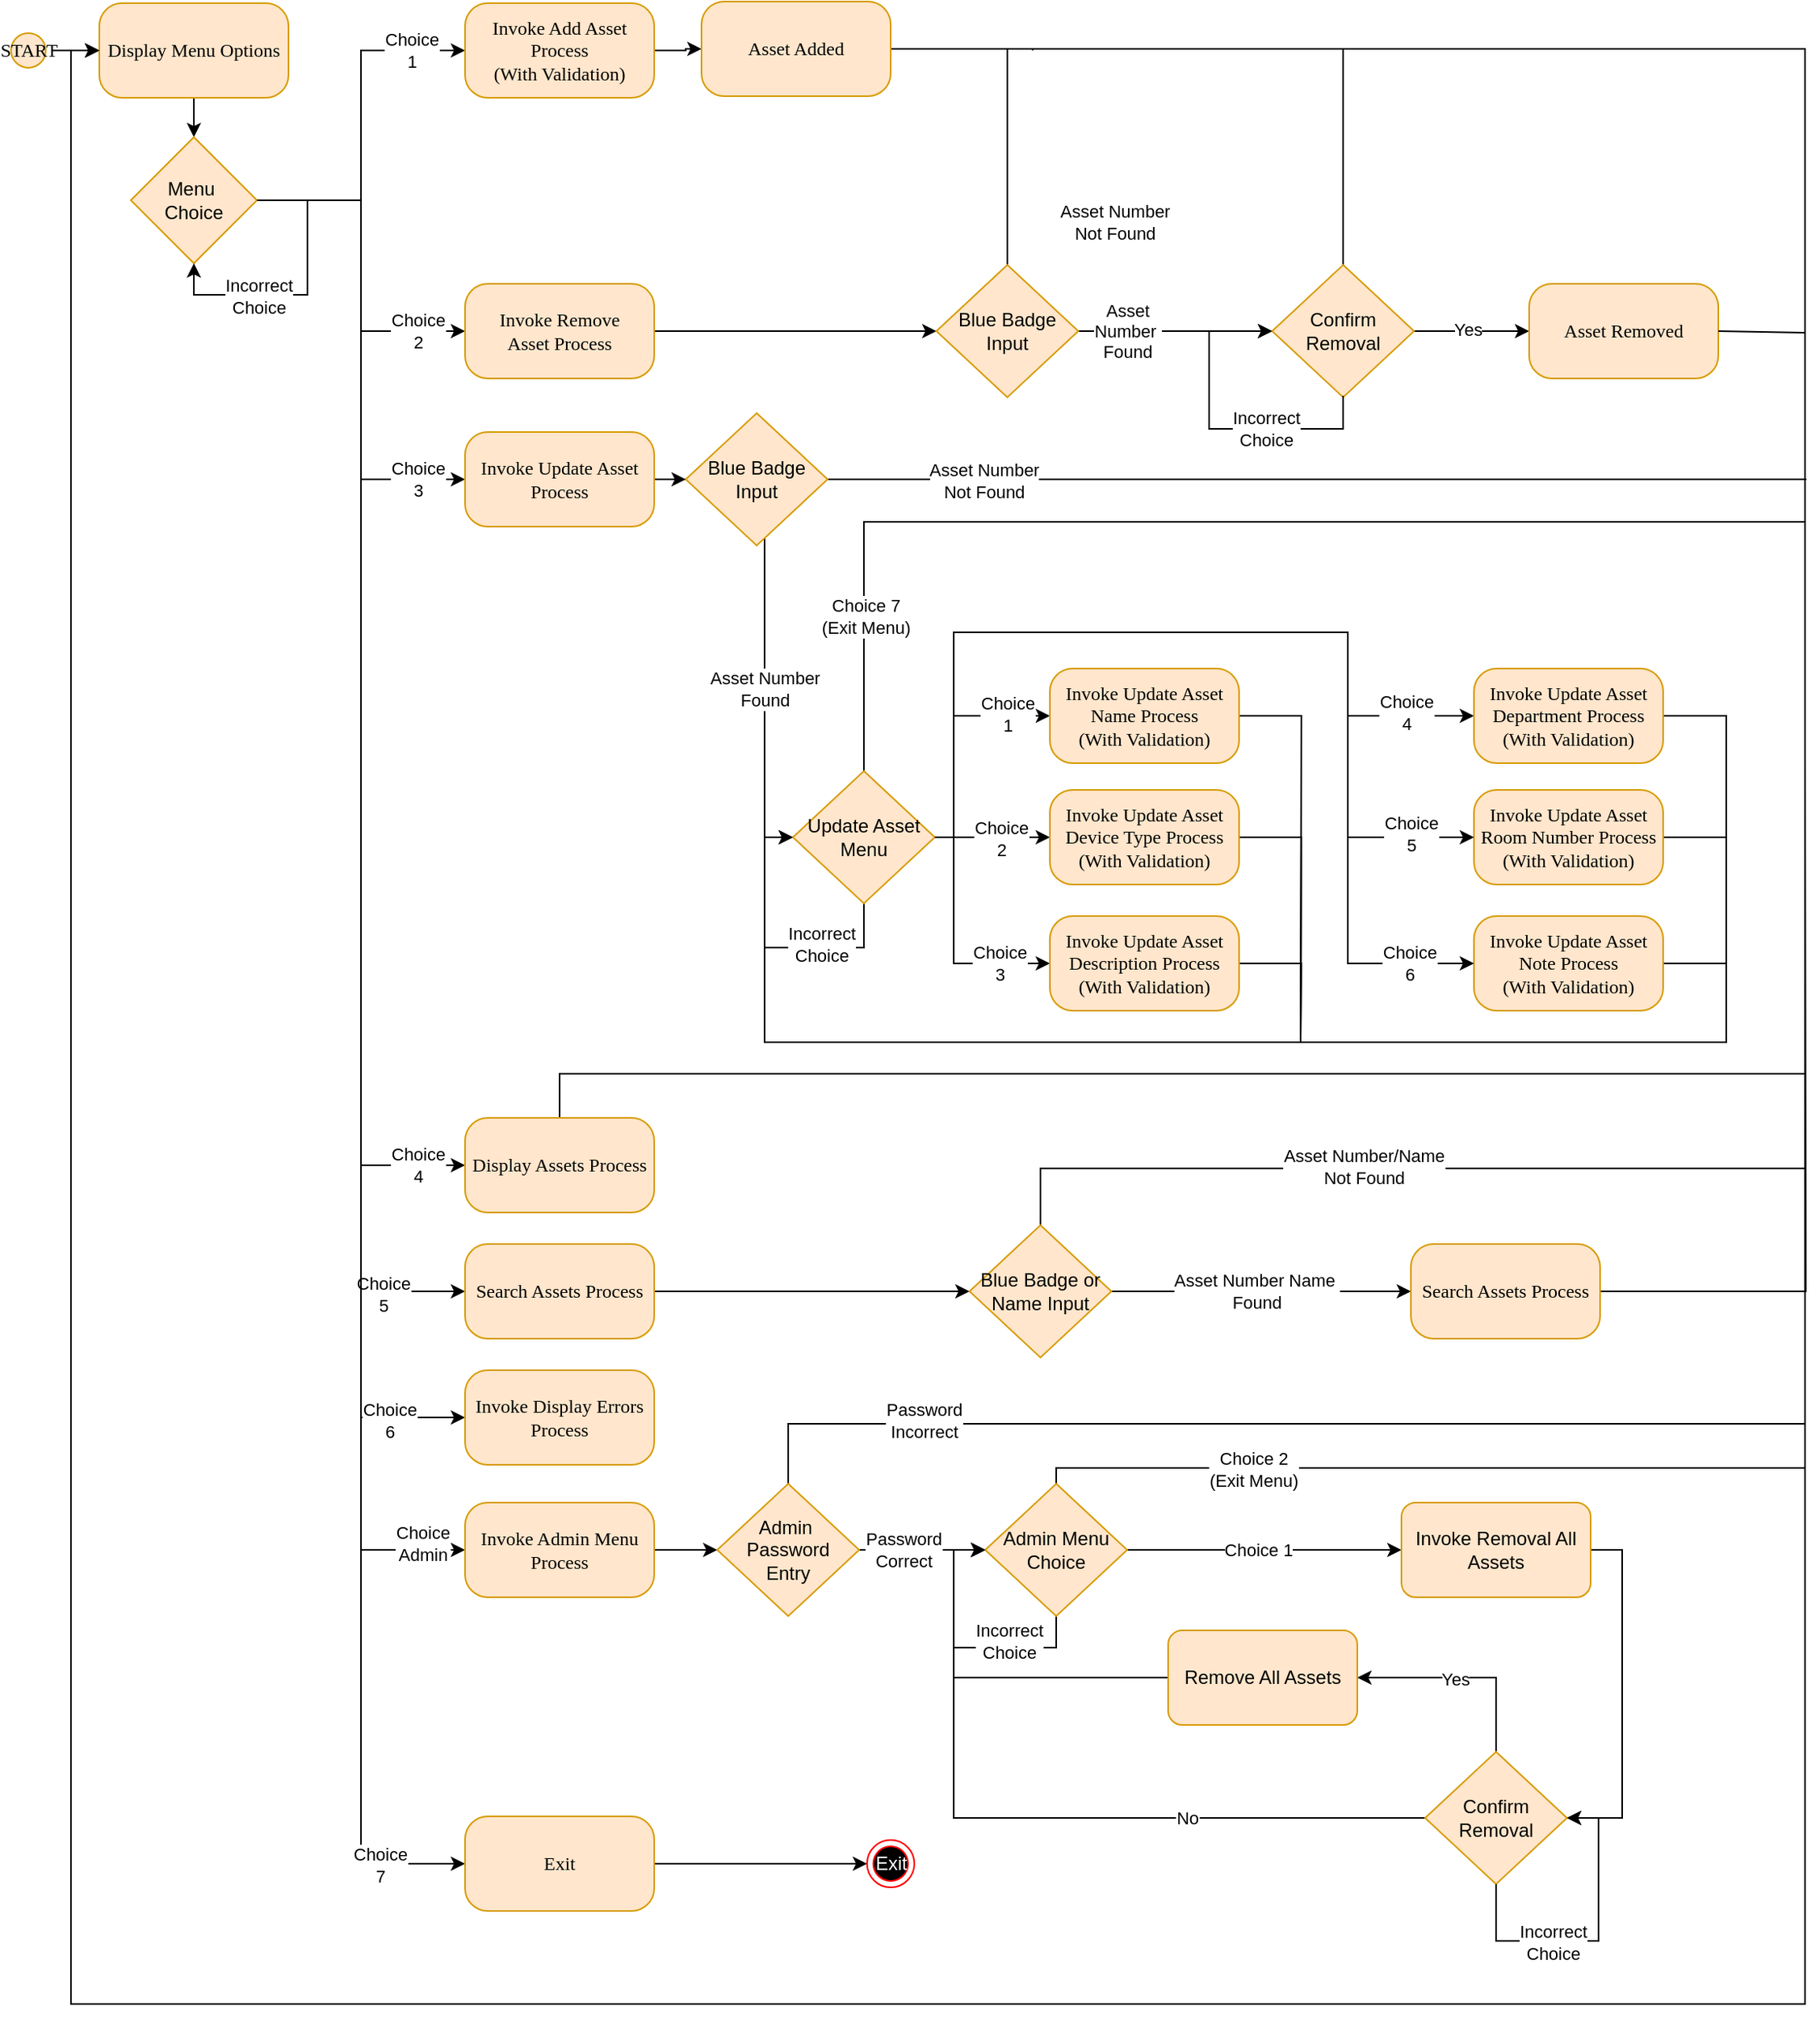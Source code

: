 <mxfile version="24.8.6">
  <diagram name="Page-1" id="58cdce13-f638-feb5-8d6f-7d28b1aa9fa0">
    <mxGraphModel dx="1687" dy="898" grid="1" gridSize="10" guides="1" tooltips="1" connect="1" arrows="1" fold="1" page="1" pageScale="1" pageWidth="1169" pageHeight="827" background="none" math="0" shadow="0">
      <root>
        <mxCell id="0" />
        <mxCell id="1" parent="0" />
        <mxCell id="ke13yG8VGX8CHg303tFW-14" style="edgeStyle=orthogonalEdgeStyle;rounded=0;orthogonalLoop=1;jettySize=auto;html=1;entryX=0;entryY=0.5;entryDx=0;entryDy=0;" edge="1" parent="1" source="382b91b5511bd0f7-1" target="ke13yG8VGX8CHg303tFW-8">
          <mxGeometry relative="1" as="geometry">
            <mxPoint x="164" y="156" as="targetPoint" />
          </mxGeometry>
        </mxCell>
        <mxCell id="382b91b5511bd0f7-1" value="START" style="ellipse;html=1;shape=startState;fillColor=#ffe6cc;strokeColor=#d79b00;rounded=1;shadow=0;comic=0;labelBackgroundColor=none;fontFamily=Verdana;fontSize=12;align=center;direction=south;" parent="1" vertex="1">
          <mxGeometry x="8" y="26" width="30" height="30" as="geometry" />
        </mxCell>
        <mxCell id="ke13yG8VGX8CHg303tFW-16" value="" style="edgeStyle=orthogonalEdgeStyle;rounded=0;orthogonalLoop=1;jettySize=auto;html=1;" edge="1" parent="1" source="ke13yG8VGX8CHg303tFW-8" target="ke13yG8VGX8CHg303tFW-15">
          <mxGeometry relative="1" as="geometry" />
        </mxCell>
        <mxCell id="ke13yG8VGX8CHg303tFW-8" value="Display Menu Options" style="rounded=1;whiteSpace=wrap;html=1;arcSize=24;fillColor=#ffe6cc;strokeColor=#d79b00;shadow=0;comic=0;labelBackgroundColor=none;fontFamily=Verdana;fontSize=12;align=center;" vertex="1" parent="1">
          <mxGeometry x="68" y="11" width="120" height="60" as="geometry" />
        </mxCell>
        <mxCell id="ke13yG8VGX8CHg303tFW-25" style="edgeStyle=orthogonalEdgeStyle;rounded=0;orthogonalLoop=1;jettySize=auto;html=1;entryX=0;entryY=0.5;entryDx=0;entryDy=0;" edge="1" parent="1" source="ke13yG8VGX8CHg303tFW-15" target="ke13yG8VGX8CHg303tFW-17">
          <mxGeometry relative="1" as="geometry" />
        </mxCell>
        <mxCell id="ke13yG8VGX8CHg303tFW-61" value="Choice&lt;div&gt;1&lt;/div&gt;" style="edgeLabel;html=1;align=center;verticalAlign=middle;resizable=0;points=[];" vertex="1" connectable="0" parent="ke13yG8VGX8CHg303tFW-25">
          <mxGeometry x="0.702" relative="1" as="geometry">
            <mxPoint as="offset" />
          </mxGeometry>
        </mxCell>
        <mxCell id="ke13yG8VGX8CHg303tFW-38" style="edgeStyle=orthogonalEdgeStyle;rounded=0;orthogonalLoop=1;jettySize=auto;html=1;entryX=0;entryY=0.5;entryDx=0;entryDy=0;" edge="1" parent="1" source="ke13yG8VGX8CHg303tFW-15" target="ke13yG8VGX8CHg303tFW-20">
          <mxGeometry relative="1" as="geometry" />
        </mxCell>
        <mxCell id="ke13yG8VGX8CHg303tFW-39" style="edgeStyle=orthogonalEdgeStyle;rounded=0;orthogonalLoop=1;jettySize=auto;html=1;entryX=0;entryY=0.5;entryDx=0;entryDy=0;" edge="1" parent="1" source="ke13yG8VGX8CHg303tFW-15" target="ke13yG8VGX8CHg303tFW-21">
          <mxGeometry relative="1" as="geometry" />
        </mxCell>
        <mxCell id="ke13yG8VGX8CHg303tFW-40" style="edgeStyle=orthogonalEdgeStyle;rounded=0;orthogonalLoop=1;jettySize=auto;html=1;entryX=0;entryY=0.5;entryDx=0;entryDy=0;" edge="1" parent="1" source="ke13yG8VGX8CHg303tFW-15" target="ke13yG8VGX8CHg303tFW-22">
          <mxGeometry relative="1" as="geometry" />
        </mxCell>
        <mxCell id="ke13yG8VGX8CHg303tFW-41" style="edgeStyle=orthogonalEdgeStyle;rounded=0;orthogonalLoop=1;jettySize=auto;html=1;entryX=0;entryY=0.5;entryDx=0;entryDy=0;" edge="1" parent="1" source="ke13yG8VGX8CHg303tFW-15" target="ke13yG8VGX8CHg303tFW-23">
          <mxGeometry relative="1" as="geometry" />
        </mxCell>
        <mxCell id="ke13yG8VGX8CHg303tFW-65" value="Choice&lt;div&gt;5&lt;/div&gt;" style="edgeLabel;html=1;align=center;verticalAlign=middle;resizable=0;points=[];" vertex="1" connectable="0" parent="ke13yG8VGX8CHg303tFW-41">
          <mxGeometry x="0.877" relative="1" as="geometry">
            <mxPoint x="-2" y="2" as="offset" />
          </mxGeometry>
        </mxCell>
        <mxCell id="ke13yG8VGX8CHg303tFW-42" style="edgeStyle=orthogonalEdgeStyle;rounded=0;orthogonalLoop=1;jettySize=auto;html=1;entryX=0;entryY=0.5;entryDx=0;entryDy=0;" edge="1" parent="1" source="ke13yG8VGX8CHg303tFW-15" target="ke13yG8VGX8CHg303tFW-19">
          <mxGeometry relative="1" as="geometry" />
        </mxCell>
        <mxCell id="ke13yG8VGX8CHg303tFW-66" value="Choice&lt;div&gt;6&lt;/div&gt;" style="edgeLabel;html=1;align=center;verticalAlign=middle;resizable=0;points=[];" vertex="1" connectable="0" parent="ke13yG8VGX8CHg303tFW-42">
          <mxGeometry x="0.899" y="-2" relative="1" as="geometry">
            <mxPoint x="-3" as="offset" />
          </mxGeometry>
        </mxCell>
        <mxCell id="ke13yG8VGX8CHg303tFW-43" style="edgeStyle=orthogonalEdgeStyle;rounded=0;orthogonalLoop=1;jettySize=auto;html=1;entryX=0;entryY=0.5;entryDx=0;entryDy=0;" edge="1" parent="1" source="ke13yG8VGX8CHg303tFW-15" target="ke13yG8VGX8CHg303tFW-24">
          <mxGeometry relative="1" as="geometry" />
        </mxCell>
        <mxCell id="ke13yG8VGX8CHg303tFW-44" style="edgeStyle=orthogonalEdgeStyle;rounded=0;orthogonalLoop=1;jettySize=auto;html=1;entryX=0;entryY=0.5;entryDx=0;entryDy=0;" edge="1" parent="1" source="ke13yG8VGX8CHg303tFW-15" target="ke13yG8VGX8CHg303tFW-18">
          <mxGeometry relative="1" as="geometry" />
        </mxCell>
        <mxCell id="ke13yG8VGX8CHg303tFW-68" value="Choice&lt;div&gt;7&lt;/div&gt;" style="edgeLabel;html=1;align=center;verticalAlign=middle;resizable=0;points=[];" vertex="1" connectable="0" parent="ke13yG8VGX8CHg303tFW-44">
          <mxGeometry x="0.908" y="-1" relative="1" as="geometry">
            <mxPoint as="offset" />
          </mxGeometry>
        </mxCell>
        <mxCell id="ke13yG8VGX8CHg303tFW-15" value="Menu&amp;nbsp;&lt;div&gt;Choice&lt;/div&gt;" style="rhombus;whiteSpace=wrap;html=1;fillColor=#ffe6cc;strokeColor=#d79b00;" vertex="1" parent="1">
          <mxGeometry x="88" y="96" width="80" height="80" as="geometry" />
        </mxCell>
        <mxCell id="ke13yG8VGX8CHg303tFW-50" style="edgeStyle=orthogonalEdgeStyle;rounded=0;orthogonalLoop=1;jettySize=auto;html=1;entryX=0;entryY=0.5;entryDx=0;entryDy=0;" edge="1" parent="1" source="ke13yG8VGX8CHg303tFW-17" target="ke13yG8VGX8CHg303tFW-48">
          <mxGeometry relative="1" as="geometry" />
        </mxCell>
        <mxCell id="ke13yG8VGX8CHg303tFW-17" value="Invoke Add Asset Process&lt;div&gt;(With Validation)&lt;/div&gt;" style="rounded=1;whiteSpace=wrap;html=1;arcSize=24;fillColor=#ffe6cc;strokeColor=#d79b00;shadow=0;comic=0;labelBackgroundColor=none;fontFamily=Verdana;fontSize=12;align=center;" vertex="1" parent="1">
          <mxGeometry x="300" y="11" width="120" height="60" as="geometry" />
        </mxCell>
        <mxCell id="ke13yG8VGX8CHg303tFW-121" value="" style="edgeStyle=orthogonalEdgeStyle;rounded=0;orthogonalLoop=1;jettySize=auto;html=1;entryX=0;entryY=0.5;entryDx=0;entryDy=0;" edge="1" parent="1" source="ke13yG8VGX8CHg303tFW-18" target="ke13yG8VGX8CHg303tFW-166">
          <mxGeometry relative="1" as="geometry">
            <mxPoint x="560" y="1191" as="targetPoint" />
          </mxGeometry>
        </mxCell>
        <mxCell id="ke13yG8VGX8CHg303tFW-18" value="Exit" style="rounded=1;whiteSpace=wrap;html=1;arcSize=24;fillColor=#ffe6cc;strokeColor=#d79b00;shadow=0;comic=0;labelBackgroundColor=none;fontFamily=Verdana;fontSize=12;align=center;" vertex="1" parent="1">
          <mxGeometry x="300" y="1161" width="120" height="60" as="geometry" />
        </mxCell>
        <mxCell id="ke13yG8VGX8CHg303tFW-19" value="Invoke Display Errors Process" style="rounded=1;whiteSpace=wrap;html=1;arcSize=24;fillColor=#ffe6cc;strokeColor=#d79b00;shadow=0;comic=0;labelBackgroundColor=none;fontFamily=Verdana;fontSize=12;align=center;" vertex="1" parent="1">
          <mxGeometry x="300" y="878" width="120" height="60" as="geometry" />
        </mxCell>
        <mxCell id="ke13yG8VGX8CHg303tFW-29" style="edgeStyle=orthogonalEdgeStyle;rounded=0;orthogonalLoop=1;jettySize=auto;html=1;entryX=0;entryY=0.5;entryDx=0;entryDy=0;" edge="1" parent="1" source="ke13yG8VGX8CHg303tFW-20" target="ke13yG8VGX8CHg303tFW-28">
          <mxGeometry relative="1" as="geometry" />
        </mxCell>
        <mxCell id="ke13yG8VGX8CHg303tFW-20" value="Invoke Remove&lt;div&gt;Asset Process&lt;/div&gt;" style="rounded=1;whiteSpace=wrap;html=1;arcSize=24;fillColor=#ffe6cc;strokeColor=#d79b00;shadow=0;comic=0;labelBackgroundColor=none;fontFamily=Verdana;fontSize=12;align=center;" vertex="1" parent="1">
          <mxGeometry x="300" y="189" width="120" height="60" as="geometry" />
        </mxCell>
        <mxCell id="ke13yG8VGX8CHg303tFW-46" style="edgeStyle=orthogonalEdgeStyle;rounded=0;orthogonalLoop=1;jettySize=auto;html=1;entryX=0;entryY=0.5;entryDx=0;entryDy=0;" edge="1" parent="1" source="ke13yG8VGX8CHg303tFW-21" target="ke13yG8VGX8CHg303tFW-37">
          <mxGeometry relative="1" as="geometry" />
        </mxCell>
        <mxCell id="ke13yG8VGX8CHg303tFW-21" value="Invoke Update Asset Process" style="rounded=1;whiteSpace=wrap;html=1;arcSize=24;fillColor=#ffe6cc;strokeColor=#d79b00;shadow=0;comic=0;labelBackgroundColor=none;fontFamily=Verdana;fontSize=12;align=center;" vertex="1" parent="1">
          <mxGeometry x="300" y="283" width="120" height="60" as="geometry" />
        </mxCell>
        <mxCell id="ke13yG8VGX8CHg303tFW-129" style="edgeStyle=orthogonalEdgeStyle;rounded=0;orthogonalLoop=1;jettySize=auto;html=1;endArrow=none;endFill=0;" edge="1" parent="1" source="ke13yG8VGX8CHg303tFW-22">
          <mxGeometry relative="1" as="geometry">
            <mxPoint x="1150" y="450" as="targetPoint" />
            <Array as="points">
              <mxPoint x="360" y="690" />
              <mxPoint x="1150" y="690" />
            </Array>
          </mxGeometry>
        </mxCell>
        <mxCell id="ke13yG8VGX8CHg303tFW-22" value="Display Assets Process" style="rounded=1;whiteSpace=wrap;html=1;arcSize=24;fillColor=#ffe6cc;strokeColor=#d79b00;shadow=0;comic=0;labelBackgroundColor=none;fontFamily=Verdana;fontSize=12;align=center;" vertex="1" parent="1">
          <mxGeometry x="300" y="718" width="120" height="60" as="geometry" />
        </mxCell>
        <mxCell id="ke13yG8VGX8CHg303tFW-54" style="edgeStyle=orthogonalEdgeStyle;rounded=0;orthogonalLoop=1;jettySize=auto;html=1;entryX=0;entryY=0.5;entryDx=0;entryDy=0;" edge="1" parent="1" source="ke13yG8VGX8CHg303tFW-23" target="ke13yG8VGX8CHg303tFW-53">
          <mxGeometry relative="1" as="geometry" />
        </mxCell>
        <mxCell id="ke13yG8VGX8CHg303tFW-23" value="Search Assets Process" style="rounded=1;whiteSpace=wrap;html=1;arcSize=24;fillColor=#ffe6cc;strokeColor=#d79b00;shadow=0;comic=0;labelBackgroundColor=none;fontFamily=Verdana;fontSize=12;align=center;" vertex="1" parent="1">
          <mxGeometry x="300" y="798" width="120" height="60" as="geometry" />
        </mxCell>
        <mxCell id="ke13yG8VGX8CHg303tFW-79" value="" style="edgeStyle=orthogonalEdgeStyle;rounded=0;orthogonalLoop=1;jettySize=auto;html=1;" edge="1" parent="1" source="ke13yG8VGX8CHg303tFW-24" target="ke13yG8VGX8CHg303tFW-78">
          <mxGeometry relative="1" as="geometry" />
        </mxCell>
        <mxCell id="ke13yG8VGX8CHg303tFW-24" value="Invoke Admin Menu Process" style="rounded=1;whiteSpace=wrap;html=1;arcSize=24;fillColor=#ffe6cc;strokeColor=#d79b00;shadow=0;comic=0;labelBackgroundColor=none;fontFamily=Verdana;fontSize=12;align=center;" vertex="1" parent="1">
          <mxGeometry x="300" y="962" width="120" height="60" as="geometry" />
        </mxCell>
        <mxCell id="ke13yG8VGX8CHg303tFW-31" value="" style="edgeStyle=orthogonalEdgeStyle;rounded=0;orthogonalLoop=1;jettySize=auto;html=1;" edge="1" parent="1" source="ke13yG8VGX8CHg303tFW-28" target="ke13yG8VGX8CHg303tFW-30">
          <mxGeometry relative="1" as="geometry" />
        </mxCell>
        <mxCell id="ke13yG8VGX8CHg303tFW-58" value="Asset&lt;div&gt;Number&amp;nbsp;&lt;/div&gt;&lt;div&gt;Found&lt;/div&gt;" style="edgeLabel;html=1;align=center;verticalAlign=middle;resizable=0;points=[];" vertex="1" connectable="0" parent="ke13yG8VGX8CHg303tFW-31">
          <mxGeometry x="-0.329" y="-2" relative="1" as="geometry">
            <mxPoint x="-11" y="-2" as="offset" />
          </mxGeometry>
        </mxCell>
        <mxCell id="ke13yG8VGX8CHg303tFW-55" style="edgeStyle=orthogonalEdgeStyle;rounded=0;orthogonalLoop=1;jettySize=auto;html=1;entryX=0;entryY=0.5;entryDx=0;entryDy=0;" edge="1" parent="1" source="ke13yG8VGX8CHg303tFW-28" target="ke13yG8VGX8CHg303tFW-8">
          <mxGeometry relative="1" as="geometry">
            <mxPoint x="1040" y="41" as="targetPoint" />
            <Array as="points">
              <mxPoint x="644" y="40" />
              <mxPoint x="1150" y="40" />
              <mxPoint x="1150" y="1280" />
              <mxPoint x="50" y="1280" />
              <mxPoint x="50" y="41" />
            </Array>
          </mxGeometry>
        </mxCell>
        <mxCell id="ke13yG8VGX8CHg303tFW-56" value="Asset Number&lt;div&gt;Not Found&lt;/div&gt;" style="edgeLabel;html=1;align=center;verticalAlign=middle;resizable=0;points=[];" vertex="1" connectable="0" parent="ke13yG8VGX8CHg303tFW-55">
          <mxGeometry x="-0.738" y="-2" relative="1" as="geometry">
            <mxPoint x="-351" y="108" as="offset" />
          </mxGeometry>
        </mxCell>
        <mxCell id="ke13yG8VGX8CHg303tFW-28" value="Blue Badge Input" style="rhombus;whiteSpace=wrap;html=1;fillColor=#ffe6cc;strokeColor=#d79b00;" vertex="1" parent="1">
          <mxGeometry x="599" y="177" width="90" height="84" as="geometry" />
        </mxCell>
        <mxCell id="ke13yG8VGX8CHg303tFW-34" value="" style="edgeStyle=orthogonalEdgeStyle;rounded=0;orthogonalLoop=1;jettySize=auto;html=1;" edge="1" parent="1" source="ke13yG8VGX8CHg303tFW-30" target="ke13yG8VGX8CHg303tFW-33">
          <mxGeometry relative="1" as="geometry" />
        </mxCell>
        <mxCell id="ke13yG8VGX8CHg303tFW-59" value="Yes" style="edgeLabel;html=1;align=center;verticalAlign=middle;resizable=0;points=[];" vertex="1" connectable="0" parent="ke13yG8VGX8CHg303tFW-34">
          <mxGeometry x="-0.333" y="-4" relative="1" as="geometry">
            <mxPoint x="9" y="-5" as="offset" />
          </mxGeometry>
        </mxCell>
        <mxCell id="ke13yG8VGX8CHg303tFW-36" style="edgeStyle=orthogonalEdgeStyle;rounded=0;orthogonalLoop=1;jettySize=auto;html=1;entryX=0;entryY=0.5;entryDx=0;entryDy=0;exitX=0.5;exitY=0;exitDx=0;exitDy=0;" edge="1" parent="1" source="ke13yG8VGX8CHg303tFW-30" target="ke13yG8VGX8CHg303tFW-8">
          <mxGeometry relative="1" as="geometry">
            <mxPoint x="1040" y="41" as="targetPoint" />
            <Array as="points">
              <mxPoint x="857" y="40" />
              <mxPoint x="1150" y="40" />
              <mxPoint x="1150" y="1280" />
              <mxPoint x="50" y="1280" />
              <mxPoint x="50" y="41" />
            </Array>
          </mxGeometry>
        </mxCell>
        <mxCell id="ke13yG8VGX8CHg303tFW-60" value="No" style="edgeLabel;html=1;align=center;verticalAlign=middle;resizable=0;points=[];" vertex="1" connectable="0" parent="ke13yG8VGX8CHg303tFW-36">
          <mxGeometry x="-0.609" y="-2" relative="1" as="geometry">
            <mxPoint x="-291" y="-160" as="offset" />
          </mxGeometry>
        </mxCell>
        <mxCell id="ke13yG8VGX8CHg303tFW-30" value="Confirm Removal" style="rhombus;whiteSpace=wrap;html=1;fillColor=#ffe6cc;strokeColor=#d79b00;" vertex="1" parent="1">
          <mxGeometry x="812" y="177" width="90" height="84" as="geometry" />
        </mxCell>
        <mxCell id="ke13yG8VGX8CHg303tFW-33" value="Asset Removed" style="rounded=1;whiteSpace=wrap;html=1;arcSize=24;fillColor=#ffe6cc;strokeColor=#d79b00;shadow=0;comic=0;labelBackgroundColor=none;fontFamily=Verdana;fontSize=12;align=center;" vertex="1" parent="1">
          <mxGeometry x="975" y="189" width="120" height="60" as="geometry" />
        </mxCell>
        <mxCell id="ke13yG8VGX8CHg303tFW-130" style="edgeStyle=orthogonalEdgeStyle;rounded=0;orthogonalLoop=1;jettySize=auto;html=1;endArrow=none;endFill=0;" edge="1" parent="1" source="ke13yG8VGX8CHg303tFW-37">
          <mxGeometry relative="1" as="geometry">
            <mxPoint x="1150.833" y="313" as="targetPoint" />
          </mxGeometry>
        </mxCell>
        <mxCell id="ke13yG8VGX8CHg303tFW-133" value="Asset Number&lt;div&gt;Not Found&lt;/div&gt;" style="edgeLabel;html=1;align=center;verticalAlign=middle;resizable=0;points=[];" vertex="1" connectable="0" parent="ke13yG8VGX8CHg303tFW-130">
          <mxGeometry x="-0.682" y="-1" relative="1" as="geometry">
            <mxPoint as="offset" />
          </mxGeometry>
        </mxCell>
        <mxCell id="ke13yG8VGX8CHg303tFW-135" style="edgeStyle=orthogonalEdgeStyle;rounded=0;orthogonalLoop=1;jettySize=auto;html=1;entryX=0;entryY=0.5;entryDx=0;entryDy=0;" edge="1" parent="1" source="ke13yG8VGX8CHg303tFW-37" target="ke13yG8VGX8CHg303tFW-131">
          <mxGeometry relative="1" as="geometry">
            <Array as="points">
              <mxPoint x="490" y="540" />
            </Array>
          </mxGeometry>
        </mxCell>
        <mxCell id="ke13yG8VGX8CHg303tFW-136" value="Asset Number&lt;div&gt;Found&lt;/div&gt;" style="edgeLabel;html=1;align=center;verticalAlign=middle;resizable=0;points=[];" vertex="1" connectable="0" parent="ke13yG8VGX8CHg303tFW-135">
          <mxGeometry x="-0.081" relative="1" as="geometry">
            <mxPoint as="offset" />
          </mxGeometry>
        </mxCell>
        <mxCell id="ke13yG8VGX8CHg303tFW-37" value="Blue Badge Input" style="rhombus;whiteSpace=wrap;html=1;fillColor=#ffe6cc;strokeColor=#d79b00;" vertex="1" parent="1">
          <mxGeometry x="440" y="271" width="90" height="84" as="geometry" />
        </mxCell>
        <mxCell id="ke13yG8VGX8CHg303tFW-165" style="edgeStyle=orthogonalEdgeStyle;rounded=0;orthogonalLoop=1;jettySize=auto;html=1;endArrow=none;endFill=0;" edge="1" parent="1" source="ke13yG8VGX8CHg303tFW-48">
          <mxGeometry relative="1" as="geometry">
            <mxPoint x="660" y="41" as="targetPoint" />
            <Array as="points">
              <mxPoint x="660" y="40" />
            </Array>
          </mxGeometry>
        </mxCell>
        <mxCell id="ke13yG8VGX8CHg303tFW-48" value="Asset Added" style="rounded=1;whiteSpace=wrap;html=1;arcSize=24;fillColor=#ffe6cc;strokeColor=#d79b00;shadow=0;comic=0;labelBackgroundColor=none;fontFamily=Verdana;fontSize=12;align=center;" vertex="1" parent="1">
          <mxGeometry x="450" y="10" width="120" height="60" as="geometry" />
        </mxCell>
        <mxCell id="ke13yG8VGX8CHg303tFW-73" style="edgeStyle=orthogonalEdgeStyle;rounded=0;orthogonalLoop=1;jettySize=auto;html=1;entryX=0;entryY=0.5;entryDx=0;entryDy=0;" edge="1" parent="1" source="ke13yG8VGX8CHg303tFW-53" target="ke13yG8VGX8CHg303tFW-69">
          <mxGeometry relative="1" as="geometry" />
        </mxCell>
        <mxCell id="ke13yG8VGX8CHg303tFW-117" style="edgeStyle=orthogonalEdgeStyle;rounded=0;orthogonalLoop=1;jettySize=auto;html=1;endArrow=none;endFill=0;" edge="1" parent="1" source="ke13yG8VGX8CHg303tFW-53">
          <mxGeometry relative="1" as="geometry">
            <mxPoint x="1150" y="340" as="targetPoint" />
            <Array as="points">
              <mxPoint x="665" y="750" />
              <mxPoint x="1150" y="750" />
            </Array>
          </mxGeometry>
        </mxCell>
        <mxCell id="ke13yG8VGX8CHg303tFW-122" value="Asset Number/Name&lt;div&gt;Not Found&lt;/div&gt;" style="edgeLabel;html=1;align=center;verticalAlign=middle;resizable=0;points=[];" vertex="1" connectable="0" parent="ke13yG8VGX8CHg303tFW-117">
          <mxGeometry x="-0.482" y="1" relative="1" as="geometry">
            <mxPoint as="offset" />
          </mxGeometry>
        </mxCell>
        <mxCell id="ke13yG8VGX8CHg303tFW-53" value="Blue Badge or Name Input" style="rhombus;whiteSpace=wrap;html=1;fillColor=#ffe6cc;strokeColor=#d79b00;" vertex="1" parent="1">
          <mxGeometry x="620" y="786" width="90" height="84" as="geometry" />
        </mxCell>
        <mxCell id="ke13yG8VGX8CHg303tFW-62" value="Choice&lt;div&gt;2&lt;/div&gt;" style="edgeLabel;html=1;align=center;verticalAlign=middle;resizable=0;points=[];" vertex="1" connectable="0" parent="1">
          <mxGeometry x="270.003" y="219" as="geometry" />
        </mxCell>
        <mxCell id="ke13yG8VGX8CHg303tFW-63" value="Choice&lt;div&gt;3&lt;/div&gt;" style="edgeLabel;html=1;align=center;verticalAlign=middle;resizable=0;points=[];" vertex="1" connectable="0" parent="1">
          <mxGeometry x="270.003" y="313" as="geometry" />
        </mxCell>
        <mxCell id="ke13yG8VGX8CHg303tFW-64" value="Choice&lt;div&gt;4&lt;/div&gt;" style="edgeLabel;html=1;align=center;verticalAlign=middle;resizable=0;points=[];" vertex="1" connectable="0" parent="1">
          <mxGeometry x="270.003" y="748" as="geometry" />
        </mxCell>
        <mxCell id="ke13yG8VGX8CHg303tFW-67" value="&lt;div&gt;Choice&lt;/div&gt;Admin" style="edgeLabel;html=1;align=center;verticalAlign=middle;resizable=0;points=[];" vertex="1" connectable="0" parent="1">
          <mxGeometry x="279.997" y="982.0" as="geometry">
            <mxPoint x="-7" y="6" as="offset" />
          </mxGeometry>
        </mxCell>
        <mxCell id="ke13yG8VGX8CHg303tFW-119" style="edgeStyle=orthogonalEdgeStyle;rounded=0;orthogonalLoop=1;jettySize=auto;html=1;endArrow=none;endFill=0;" edge="1" parent="1" source="ke13yG8VGX8CHg303tFW-69">
          <mxGeometry relative="1" as="geometry">
            <mxPoint x="1150" y="476" as="targetPoint" />
          </mxGeometry>
        </mxCell>
        <mxCell id="ke13yG8VGX8CHg303tFW-69" value="Search Assets Process" style="rounded=1;whiteSpace=wrap;html=1;arcSize=24;fillColor=#ffe6cc;strokeColor=#d79b00;shadow=0;comic=0;labelBackgroundColor=none;fontFamily=Verdana;fontSize=12;align=center;" vertex="1" parent="1">
          <mxGeometry x="900" y="798" width="120" height="60" as="geometry" />
        </mxCell>
        <mxCell id="ke13yG8VGX8CHg303tFW-72" value="Asset Number Name&amp;nbsp;&lt;div&gt;Found&lt;/div&gt;" style="edgeLabel;html=1;align=center;verticalAlign=middle;resizable=0;points=[];" vertex="1" connectable="0" parent="1">
          <mxGeometry x="810" y="842.0" as="geometry">
            <mxPoint x="-8" y="-14" as="offset" />
          </mxGeometry>
        </mxCell>
        <mxCell id="ke13yG8VGX8CHg303tFW-81" value="" style="edgeStyle=orthogonalEdgeStyle;rounded=0;orthogonalLoop=1;jettySize=auto;html=1;" edge="1" parent="1" source="ke13yG8VGX8CHg303tFW-78" target="ke13yG8VGX8CHg303tFW-80">
          <mxGeometry relative="1" as="geometry" />
        </mxCell>
        <mxCell id="ke13yG8VGX8CHg303tFW-95" value="" style="edgeStyle=orthogonalEdgeStyle;rounded=0;orthogonalLoop=1;jettySize=auto;html=1;" edge="1" parent="1" source="ke13yG8VGX8CHg303tFW-78" target="ke13yG8VGX8CHg303tFW-80">
          <mxGeometry relative="1" as="geometry" />
        </mxCell>
        <mxCell id="ke13yG8VGX8CHg303tFW-96" value="Password&lt;div&gt;Correct&lt;/div&gt;" style="edgeLabel;html=1;align=center;verticalAlign=middle;resizable=0;points=[];" vertex="1" connectable="0" parent="ke13yG8VGX8CHg303tFW-95">
          <mxGeometry x="-0.39" relative="1" as="geometry">
            <mxPoint x="3" as="offset" />
          </mxGeometry>
        </mxCell>
        <mxCell id="ke13yG8VGX8CHg303tFW-123" style="edgeStyle=orthogonalEdgeStyle;rounded=0;orthogonalLoop=1;jettySize=auto;html=1;endArrow=none;endFill=0;" edge="1" parent="1" source="ke13yG8VGX8CHg303tFW-78">
          <mxGeometry relative="1" as="geometry">
            <mxPoint x="1150" y="912" as="targetPoint" />
            <Array as="points">
              <mxPoint x="505" y="912" />
            </Array>
          </mxGeometry>
        </mxCell>
        <mxCell id="ke13yG8VGX8CHg303tFW-124" value="Password&lt;div&gt;Incorrect&lt;/div&gt;" style="edgeLabel;html=1;align=center;verticalAlign=middle;resizable=0;points=[];" vertex="1" connectable="0" parent="ke13yG8VGX8CHg303tFW-123">
          <mxGeometry x="-0.637" y="2" relative="1" as="geometry">
            <mxPoint as="offset" />
          </mxGeometry>
        </mxCell>
        <mxCell id="ke13yG8VGX8CHg303tFW-78" value="Admin&amp;nbsp;&lt;div&gt;Password&lt;/div&gt;&lt;div&gt;Entry&lt;/div&gt;" style="rhombus;whiteSpace=wrap;html=1;fillColor=#ffe6cc;strokeColor=#d79b00;" vertex="1" parent="1">
          <mxGeometry x="460" y="950" width="90" height="84" as="geometry" />
        </mxCell>
        <mxCell id="ke13yG8VGX8CHg303tFW-98" value="" style="edgeStyle=orthogonalEdgeStyle;rounded=0;orthogonalLoop=1;jettySize=auto;html=1;entryX=0;entryY=0.5;entryDx=0;entryDy=0;" edge="1" parent="1" source="ke13yG8VGX8CHg303tFW-80" target="ke13yG8VGX8CHg303tFW-100">
          <mxGeometry relative="1" as="geometry">
            <mxPoint x="820.0" y="992" as="targetPoint" />
          </mxGeometry>
        </mxCell>
        <mxCell id="ke13yG8VGX8CHg303tFW-99" value="Choice 1" style="edgeLabel;html=1;align=center;verticalAlign=middle;resizable=0;points=[];" vertex="1" connectable="0" parent="ke13yG8VGX8CHg303tFW-98">
          <mxGeometry x="-0.046" y="-3" relative="1" as="geometry">
            <mxPoint y="-3" as="offset" />
          </mxGeometry>
        </mxCell>
        <mxCell id="ke13yG8VGX8CHg303tFW-151" style="edgeStyle=orthogonalEdgeStyle;rounded=0;orthogonalLoop=1;jettySize=auto;html=1;endArrow=none;endFill=0;" edge="1" parent="1" source="ke13yG8VGX8CHg303tFW-80">
          <mxGeometry relative="1" as="geometry">
            <mxPoint x="1150" y="940" as="targetPoint" />
            <Array as="points">
              <mxPoint x="675" y="940" />
            </Array>
          </mxGeometry>
        </mxCell>
        <mxCell id="ke13yG8VGX8CHg303tFW-152" value="Choice 2&lt;div&gt;(Exit Menu)&lt;/div&gt;" style="edgeLabel;html=1;align=center;verticalAlign=middle;resizable=0;points=[];" vertex="1" connectable="0" parent="ke13yG8VGX8CHg303tFW-151">
          <mxGeometry x="-0.378" y="-1" relative="1" as="geometry">
            <mxPoint x="-16" as="offset" />
          </mxGeometry>
        </mxCell>
        <mxCell id="ke13yG8VGX8CHg303tFW-173" style="edgeStyle=orthogonalEdgeStyle;rounded=0;orthogonalLoop=1;jettySize=auto;html=1;endArrow=none;endFill=0;" edge="1" parent="1" source="ke13yG8VGX8CHg303tFW-80">
          <mxGeometry relative="1" as="geometry">
            <mxPoint x="610" y="1054" as="targetPoint" />
            <Array as="points">
              <mxPoint x="675" y="1054" />
            </Array>
          </mxGeometry>
        </mxCell>
        <mxCell id="ke13yG8VGX8CHg303tFW-174" value="Incorrect&lt;div&gt;Choice&lt;/div&gt;" style="edgeLabel;html=1;align=center;verticalAlign=middle;resizable=0;points=[];" vertex="1" connectable="0" parent="ke13yG8VGX8CHg303tFW-173">
          <mxGeometry x="-0.098" y="1" relative="1" as="geometry">
            <mxPoint x="-12" y="-5" as="offset" />
          </mxGeometry>
        </mxCell>
        <mxCell id="ke13yG8VGX8CHg303tFW-80" value="Admin Menu&lt;div&gt;Choice&lt;/div&gt;" style="rhombus;whiteSpace=wrap;html=1;fillColor=#ffe6cc;strokeColor=#d79b00;" vertex="1" parent="1">
          <mxGeometry x="630" y="950" width="90" height="84" as="geometry" />
        </mxCell>
        <mxCell id="ke13yG8VGX8CHg303tFW-89" style="edgeStyle=orthogonalEdgeStyle;rounded=0;orthogonalLoop=1;jettySize=auto;html=1;entryX=0;entryY=0.5;entryDx=0;entryDy=0;exitX=0.5;exitY=0.988;exitDx=0;exitDy=0;exitPerimeter=0;" edge="1" parent="1" source="ke13yG8VGX8CHg303tFW-30" target="ke13yG8VGX8CHg303tFW-30">
          <mxGeometry relative="1" as="geometry">
            <Array as="points">
              <mxPoint x="857" y="281" />
              <mxPoint x="772" y="281" />
              <mxPoint x="772" y="219" />
            </Array>
          </mxGeometry>
        </mxCell>
        <mxCell id="ke13yG8VGX8CHg303tFW-90" value="Incorrect&lt;div&gt;Choice&lt;/div&gt;" style="edgeLabel;html=1;align=center;verticalAlign=middle;resizable=0;points=[];" vertex="1" connectable="0" parent="ke13yG8VGX8CHg303tFW-89">
          <mxGeometry x="-0.323" relative="1" as="geometry">
            <mxPoint as="offset" />
          </mxGeometry>
        </mxCell>
        <mxCell id="ke13yG8VGX8CHg303tFW-104" style="edgeStyle=orthogonalEdgeStyle;rounded=0;orthogonalLoop=1;jettySize=auto;html=1;entryX=1;entryY=0.5;entryDx=0;entryDy=0;exitX=1;exitY=0.5;exitDx=0;exitDy=0;" edge="1" parent="1" source="ke13yG8VGX8CHg303tFW-100" target="ke13yG8VGX8CHg303tFW-101">
          <mxGeometry relative="1" as="geometry" />
        </mxCell>
        <mxCell id="ke13yG8VGX8CHg303tFW-100" value="Invoke Removal All Assets" style="rounded=1;whiteSpace=wrap;html=1;fillColor=#ffe6cc;strokeColor=#d79b00;" vertex="1" parent="1">
          <mxGeometry x="894" y="962" width="120" height="60" as="geometry" />
        </mxCell>
        <mxCell id="ke13yG8VGX8CHg303tFW-103" style="edgeStyle=orthogonalEdgeStyle;rounded=0;orthogonalLoop=1;jettySize=auto;html=1;entryX=0;entryY=0.5;entryDx=0;entryDy=0;" edge="1" parent="1" source="ke13yG8VGX8CHg303tFW-101" target="ke13yG8VGX8CHg303tFW-80">
          <mxGeometry relative="1" as="geometry" />
        </mxCell>
        <mxCell id="ke13yG8VGX8CHg303tFW-105" value="No" style="edgeLabel;html=1;align=center;verticalAlign=middle;resizable=0;points=[];" vertex="1" connectable="0" parent="ke13yG8VGX8CHg303tFW-103">
          <mxGeometry x="-0.383" relative="1" as="geometry">
            <mxPoint as="offset" />
          </mxGeometry>
        </mxCell>
        <mxCell id="ke13yG8VGX8CHg303tFW-109" style="edgeStyle=orthogonalEdgeStyle;rounded=0;orthogonalLoop=1;jettySize=auto;html=1;entryX=1;entryY=0.5;entryDx=0;entryDy=0;exitX=0.5;exitY=0;exitDx=0;exitDy=0;" edge="1" parent="1">
          <mxGeometry relative="1" as="geometry">
            <mxPoint x="954" y="1120" as="sourcePoint" />
            <mxPoint x="866" y="1073" as="targetPoint" />
            <Array as="points">
              <mxPoint x="954" y="1073" />
            </Array>
          </mxGeometry>
        </mxCell>
        <mxCell id="ke13yG8VGX8CHg303tFW-111" value="Yes" style="edgeLabel;html=1;align=center;verticalAlign=middle;resizable=0;points=[];" vertex="1" connectable="0" parent="ke13yG8VGX8CHg303tFW-109">
          <mxGeometry x="-0.127" y="1" relative="1" as="geometry">
            <mxPoint x="-14" as="offset" />
          </mxGeometry>
        </mxCell>
        <mxCell id="ke13yG8VGX8CHg303tFW-101" value="Confirm Removal" style="rhombus;whiteSpace=wrap;html=1;fillColor=#ffe6cc;strokeColor=#d79b00;" vertex="1" parent="1">
          <mxGeometry x="909" y="1120" width="90" height="84" as="geometry" />
        </mxCell>
        <mxCell id="ke13yG8VGX8CHg303tFW-110" style="edgeStyle=orthogonalEdgeStyle;rounded=0;orthogonalLoop=1;jettySize=auto;html=1;entryX=0;entryY=0.5;entryDx=0;entryDy=0;" edge="1" parent="1" source="ke13yG8VGX8CHg303tFW-108" target="ke13yG8VGX8CHg303tFW-80">
          <mxGeometry relative="1" as="geometry" />
        </mxCell>
        <mxCell id="ke13yG8VGX8CHg303tFW-108" value="Remove All Assets" style="rounded=1;whiteSpace=wrap;html=1;fillColor=#ffe6cc;strokeColor=#d79b00;" vertex="1" parent="1">
          <mxGeometry x="746" y="1043" width="120" height="60" as="geometry" />
        </mxCell>
        <mxCell id="ke13yG8VGX8CHg303tFW-116" value="" style="endArrow=none;html=1;rounded=0;exitX=1;exitY=0.5;exitDx=0;exitDy=0;" edge="1" parent="1" source="ke13yG8VGX8CHg303tFW-33">
          <mxGeometry width="50" height="50" relative="1" as="geometry">
            <mxPoint x="1190" y="270" as="sourcePoint" />
            <mxPoint x="1150" y="220" as="targetPoint" />
          </mxGeometry>
        </mxCell>
        <mxCell id="ke13yG8VGX8CHg303tFW-125" style="edgeStyle=orthogonalEdgeStyle;rounded=0;orthogonalLoop=1;jettySize=auto;html=1;entryX=0.5;entryY=1;entryDx=0;entryDy=0;exitX=1;exitY=0.5;exitDx=0;exitDy=0;" edge="1" parent="1" source="ke13yG8VGX8CHg303tFW-15" target="ke13yG8VGX8CHg303tFW-15">
          <mxGeometry relative="1" as="geometry">
            <mxPoint x="170" y="140" as="sourcePoint" />
            <Array as="points">
              <mxPoint x="200" y="136" />
              <mxPoint x="200" y="196" />
              <mxPoint x="128" y="196" />
            </Array>
          </mxGeometry>
        </mxCell>
        <mxCell id="ke13yG8VGX8CHg303tFW-126" value="Incorrect&lt;div&gt;Choice&lt;/div&gt;" style="edgeLabel;html=1;align=center;verticalAlign=middle;resizable=0;points=[];" vertex="1" connectable="0" parent="ke13yG8VGX8CHg303tFW-125">
          <mxGeometry x="0.224" y="1" relative="1" as="geometry">
            <mxPoint x="-11" as="offset" />
          </mxGeometry>
        </mxCell>
        <mxCell id="ke13yG8VGX8CHg303tFW-137" style="edgeStyle=orthogonalEdgeStyle;rounded=0;orthogonalLoop=1;jettySize=auto;html=1;endArrow=none;endFill=0;exitX=0.5;exitY=0;exitDx=0;exitDy=0;" edge="1" parent="1" source="ke13yG8VGX8CHg303tFW-131">
          <mxGeometry relative="1" as="geometry">
            <mxPoint x="1150" y="330.0" as="targetPoint" />
            <Array as="points">
              <mxPoint x="553" y="340" />
              <mxPoint x="1150" y="340" />
            </Array>
          </mxGeometry>
        </mxCell>
        <mxCell id="ke13yG8VGX8CHg303tFW-138" value="Choice 7&lt;div&gt;(Exit Menu)&lt;/div&gt;" style="edgeLabel;html=1;align=center;verticalAlign=middle;resizable=0;points=[];" vertex="1" connectable="0" parent="ke13yG8VGX8CHg303tFW-137">
          <mxGeometry x="-0.254" relative="1" as="geometry">
            <mxPoint x="-127" y="60" as="offset" />
          </mxGeometry>
        </mxCell>
        <mxCell id="ke13yG8VGX8CHg303tFW-145" style="edgeStyle=orthogonalEdgeStyle;rounded=0;orthogonalLoop=1;jettySize=auto;html=1;entryX=0;entryY=0.5;entryDx=0;entryDy=0;" edge="1" parent="1" source="ke13yG8VGX8CHg303tFW-131" target="ke13yG8VGX8CHg303tFW-139">
          <mxGeometry relative="1" as="geometry">
            <Array as="points">
              <mxPoint x="610" y="540" />
              <mxPoint x="610" y="463" />
            </Array>
          </mxGeometry>
        </mxCell>
        <mxCell id="ke13yG8VGX8CHg303tFW-153" value="Choice&lt;div&gt;1&lt;/div&gt;" style="edgeLabel;html=1;align=center;verticalAlign=middle;resizable=0;points=[];" vertex="1" connectable="0" parent="ke13yG8VGX8CHg303tFW-145">
          <mxGeometry x="0.636" y="1" relative="1" as="geometry">
            <mxPoint as="offset" />
          </mxGeometry>
        </mxCell>
        <mxCell id="ke13yG8VGX8CHg303tFW-146" style="edgeStyle=orthogonalEdgeStyle;rounded=0;orthogonalLoop=1;jettySize=auto;html=1;entryX=0;entryY=0.5;entryDx=0;entryDy=0;" edge="1" parent="1" source="ke13yG8VGX8CHg303tFW-131" target="ke13yG8VGX8CHg303tFW-142">
          <mxGeometry relative="1" as="geometry" />
        </mxCell>
        <mxCell id="ke13yG8VGX8CHg303tFW-154" value="Choice&lt;div&gt;2&lt;/div&gt;" style="edgeLabel;html=1;align=center;verticalAlign=middle;resizable=0;points=[];" vertex="1" connectable="0" parent="ke13yG8VGX8CHg303tFW-146">
          <mxGeometry x="0.147" y="-1" relative="1" as="geometry">
            <mxPoint as="offset" />
          </mxGeometry>
        </mxCell>
        <mxCell id="ke13yG8VGX8CHg303tFW-147" style="edgeStyle=orthogonalEdgeStyle;rounded=0;orthogonalLoop=1;jettySize=auto;html=1;entryX=0;entryY=0.5;entryDx=0;entryDy=0;" edge="1" parent="1" source="ke13yG8VGX8CHg303tFW-131" target="ke13yG8VGX8CHg303tFW-143">
          <mxGeometry relative="1" as="geometry">
            <Array as="points">
              <mxPoint x="610" y="540" />
              <mxPoint x="610" y="620" />
            </Array>
          </mxGeometry>
        </mxCell>
        <mxCell id="ke13yG8VGX8CHg303tFW-155" value="Choice&lt;div&gt;3&lt;/div&gt;" style="edgeLabel;html=1;align=center;verticalAlign=middle;resizable=0;points=[];" vertex="1" connectable="0" parent="ke13yG8VGX8CHg303tFW-147">
          <mxGeometry x="0.58" relative="1" as="geometry">
            <mxPoint as="offset" />
          </mxGeometry>
        </mxCell>
        <mxCell id="ke13yG8VGX8CHg303tFW-148" style="edgeStyle=orthogonalEdgeStyle;rounded=0;orthogonalLoop=1;jettySize=auto;html=1;entryX=0;entryY=0.5;entryDx=0;entryDy=0;" edge="1" parent="1" source="ke13yG8VGX8CHg303tFW-131" target="ke13yG8VGX8CHg303tFW-141">
          <mxGeometry relative="1" as="geometry">
            <Array as="points">
              <mxPoint x="610" y="540" />
              <mxPoint x="610" y="410" />
              <mxPoint x="860" y="410" />
              <mxPoint x="860" y="463" />
            </Array>
          </mxGeometry>
        </mxCell>
        <mxCell id="ke13yG8VGX8CHg303tFW-156" value="Choice&lt;div&gt;4&lt;/div&gt;" style="edgeLabel;html=1;align=center;verticalAlign=middle;resizable=0;points=[];" vertex="1" connectable="0" parent="ke13yG8VGX8CHg303tFW-148">
          <mxGeometry x="0.837" y="2" relative="1" as="geometry">
            <mxPoint as="offset" />
          </mxGeometry>
        </mxCell>
        <mxCell id="ke13yG8VGX8CHg303tFW-168" style="edgeStyle=orthogonalEdgeStyle;rounded=0;orthogonalLoop=1;jettySize=auto;html=1;endArrow=none;endFill=0;" edge="1" parent="1" source="ke13yG8VGX8CHg303tFW-131">
          <mxGeometry relative="1" as="geometry">
            <mxPoint x="490" y="600" as="targetPoint" />
            <Array as="points">
              <mxPoint x="553" y="610" />
              <mxPoint x="490" y="610" />
            </Array>
          </mxGeometry>
        </mxCell>
        <mxCell id="ke13yG8VGX8CHg303tFW-169" value="Incorrect&lt;div&gt;Choice&lt;/div&gt;" style="edgeLabel;html=1;align=center;verticalAlign=middle;resizable=0;points=[];" vertex="1" connectable="0" parent="ke13yG8VGX8CHg303tFW-168">
          <mxGeometry x="0.089" y="-2" relative="1" as="geometry">
            <mxPoint as="offset" />
          </mxGeometry>
        </mxCell>
        <mxCell id="ke13yG8VGX8CHg303tFW-131" value="Update Asset&lt;div&gt;Menu&lt;/div&gt;" style="rhombus;whiteSpace=wrap;html=1;fillColor=#ffe6cc;strokeColor=#d79b00;" vertex="1" parent="1">
          <mxGeometry x="508" y="498" width="90" height="84" as="geometry" />
        </mxCell>
        <mxCell id="ke13yG8VGX8CHg303tFW-162" style="edgeStyle=orthogonalEdgeStyle;rounded=0;orthogonalLoop=1;jettySize=auto;html=1;endArrow=none;endFill=0;" edge="1" parent="1" source="ke13yG8VGX8CHg303tFW-139">
          <mxGeometry relative="1" as="geometry">
            <mxPoint x="830" y="670" as="targetPoint" />
          </mxGeometry>
        </mxCell>
        <mxCell id="ke13yG8VGX8CHg303tFW-139" value="Invoke Update Asset Name Process&lt;div&gt;(With Validation)&lt;br&gt;&lt;/div&gt;" style="rounded=1;whiteSpace=wrap;html=1;arcSize=24;fillColor=#ffe6cc;strokeColor=#d79b00;shadow=0;comic=0;labelBackgroundColor=none;fontFamily=Verdana;fontSize=12;align=center;" vertex="1" parent="1">
          <mxGeometry x="671" y="433" width="120" height="60" as="geometry" />
        </mxCell>
        <mxCell id="ke13yG8VGX8CHg303tFW-161" style="edgeStyle=orthogonalEdgeStyle;rounded=0;orthogonalLoop=1;jettySize=auto;html=1;endArrow=none;endFill=0;" edge="1" parent="1" source="ke13yG8VGX8CHg303tFW-140">
          <mxGeometry relative="1" as="geometry">
            <mxPoint x="1100" y="620" as="targetPoint" />
          </mxGeometry>
        </mxCell>
        <mxCell id="ke13yG8VGX8CHg303tFW-140" value="Invoke Update Asset Note Process&lt;div&gt;(With Validation)&lt;br&gt;&lt;/div&gt;" style="rounded=1;whiteSpace=wrap;html=1;arcSize=24;fillColor=#ffe6cc;strokeColor=#d79b00;shadow=0;comic=0;labelBackgroundColor=none;fontFamily=Verdana;fontSize=12;align=center;" vertex="1" parent="1">
          <mxGeometry x="940" y="590" width="120" height="60" as="geometry" />
        </mxCell>
        <mxCell id="ke13yG8VGX8CHg303tFW-159" style="edgeStyle=orthogonalEdgeStyle;rounded=0;orthogonalLoop=1;jettySize=auto;html=1;entryX=0;entryY=0.5;entryDx=0;entryDy=0;" edge="1" parent="1" source="ke13yG8VGX8CHg303tFW-141" target="ke13yG8VGX8CHg303tFW-131">
          <mxGeometry relative="1" as="geometry">
            <Array as="points">
              <mxPoint x="1100" y="463" />
              <mxPoint x="1100" y="670" />
              <mxPoint x="490" y="670" />
              <mxPoint x="490" y="540" />
            </Array>
          </mxGeometry>
        </mxCell>
        <mxCell id="ke13yG8VGX8CHg303tFW-141" value="Invoke Update Asset Department Process&lt;div&gt;(With Validation)&lt;br&gt;&lt;/div&gt;" style="rounded=1;whiteSpace=wrap;html=1;arcSize=24;fillColor=#ffe6cc;strokeColor=#d79b00;shadow=0;comic=0;labelBackgroundColor=none;fontFamily=Verdana;fontSize=12;align=center;" vertex="1" parent="1">
          <mxGeometry x="940" y="433" width="120" height="60" as="geometry" />
        </mxCell>
        <mxCell id="ke13yG8VGX8CHg303tFW-163" style="edgeStyle=orthogonalEdgeStyle;rounded=0;orthogonalLoop=1;jettySize=auto;html=1;endArrow=none;endFill=0;" edge="1" parent="1" source="ke13yG8VGX8CHg303tFW-142">
          <mxGeometry relative="1" as="geometry">
            <mxPoint x="830" y="670" as="targetPoint" />
          </mxGeometry>
        </mxCell>
        <mxCell id="ke13yG8VGX8CHg303tFW-142" value="Invoke Update Asset Device Type Process&lt;div&gt;(With Validation)&lt;br&gt;&lt;/div&gt;" style="rounded=1;whiteSpace=wrap;html=1;arcSize=24;fillColor=#ffe6cc;strokeColor=#d79b00;shadow=0;comic=0;labelBackgroundColor=none;fontFamily=Verdana;fontSize=12;align=center;" vertex="1" parent="1">
          <mxGeometry x="671" y="510" width="120" height="60" as="geometry" />
        </mxCell>
        <mxCell id="ke13yG8VGX8CHg303tFW-164" style="edgeStyle=orthogonalEdgeStyle;rounded=0;orthogonalLoop=1;jettySize=auto;html=1;endArrow=none;endFill=0;" edge="1" parent="1" source="ke13yG8VGX8CHg303tFW-143">
          <mxGeometry relative="1" as="geometry">
            <mxPoint x="830" y="670" as="targetPoint" />
          </mxGeometry>
        </mxCell>
        <mxCell id="ke13yG8VGX8CHg303tFW-143" value="Invoke Update Asset Description Process&lt;div&gt;(With Validation)&lt;br&gt;&lt;/div&gt;" style="rounded=1;whiteSpace=wrap;html=1;arcSize=24;fillColor=#ffe6cc;strokeColor=#d79b00;shadow=0;comic=0;labelBackgroundColor=none;fontFamily=Verdana;fontSize=12;align=center;" vertex="1" parent="1">
          <mxGeometry x="671" y="590" width="120" height="60" as="geometry" />
        </mxCell>
        <mxCell id="ke13yG8VGX8CHg303tFW-160" style="edgeStyle=orthogonalEdgeStyle;rounded=0;orthogonalLoop=1;jettySize=auto;html=1;endArrow=none;endFill=0;" edge="1" parent="1" source="ke13yG8VGX8CHg303tFW-144">
          <mxGeometry relative="1" as="geometry">
            <mxPoint x="1100" y="540" as="targetPoint" />
          </mxGeometry>
        </mxCell>
        <mxCell id="ke13yG8VGX8CHg303tFW-144" value="Invoke Update Asset Room Number Process&lt;div&gt;(With Validation)&lt;br&gt;&lt;/div&gt;" style="rounded=1;whiteSpace=wrap;html=1;arcSize=24;fillColor=#ffe6cc;strokeColor=#d79b00;shadow=0;comic=0;labelBackgroundColor=none;fontFamily=Verdana;fontSize=12;align=center;" vertex="1" parent="1">
          <mxGeometry x="940" y="510" width="120" height="60" as="geometry" />
        </mxCell>
        <mxCell id="ke13yG8VGX8CHg303tFW-149" style="edgeStyle=orthogonalEdgeStyle;rounded=0;orthogonalLoop=1;jettySize=auto;html=1;entryX=0;entryY=0.5;entryDx=0;entryDy=0;" edge="1" parent="1" target="ke13yG8VGX8CHg303tFW-144">
          <mxGeometry relative="1" as="geometry">
            <mxPoint x="598" y="540" as="sourcePoint" />
            <mxPoint x="919" y="540" as="targetPoint" />
            <Array as="points">
              <mxPoint x="610" y="540" />
              <mxPoint x="610" y="410" />
              <mxPoint x="860" y="410" />
              <mxPoint x="860" y="540" />
            </Array>
          </mxGeometry>
        </mxCell>
        <mxCell id="ke13yG8VGX8CHg303tFW-157" value="Choice&lt;div&gt;5&lt;/div&gt;" style="edgeLabel;html=1;align=center;verticalAlign=middle;resizable=0;points=[];" vertex="1" connectable="0" parent="ke13yG8VGX8CHg303tFW-149">
          <mxGeometry x="0.865" y="2" relative="1" as="geometry">
            <mxPoint as="offset" />
          </mxGeometry>
        </mxCell>
        <mxCell id="ke13yG8VGX8CHg303tFW-150" style="edgeStyle=orthogonalEdgeStyle;rounded=0;orthogonalLoop=1;jettySize=auto;html=1;entryX=0;entryY=0.5;entryDx=0;entryDy=0;" edge="1" parent="1" target="ke13yG8VGX8CHg303tFW-140">
          <mxGeometry relative="1" as="geometry">
            <mxPoint x="598" y="540" as="sourcePoint" />
            <mxPoint x="920" y="620" as="targetPoint" />
            <Array as="points">
              <mxPoint x="610" y="540" />
              <mxPoint x="610" y="410" />
              <mxPoint x="860" y="410" />
              <mxPoint x="860" y="620" />
            </Array>
          </mxGeometry>
        </mxCell>
        <mxCell id="ke13yG8VGX8CHg303tFW-158" value="Choice&lt;div&gt;6&lt;/div&gt;" style="edgeLabel;html=1;align=center;verticalAlign=middle;resizable=0;points=[];" vertex="1" connectable="0" parent="ke13yG8VGX8CHg303tFW-150">
          <mxGeometry x="0.878" relative="1" as="geometry">
            <mxPoint as="offset" />
          </mxGeometry>
        </mxCell>
        <mxCell id="ke13yG8VGX8CHg303tFW-166" value="&lt;font color=&quot;#ffffff&quot;&gt;Exit&lt;/font&gt;" style="ellipse;html=1;shape=endState;fillColor=#000000;strokeColor=#ff0000;" vertex="1" parent="1">
          <mxGeometry x="555" y="1176" width="30" height="30" as="geometry" />
        </mxCell>
        <mxCell id="ke13yG8VGX8CHg303tFW-175" style="edgeStyle=orthogonalEdgeStyle;rounded=0;orthogonalLoop=1;jettySize=auto;html=1;entryX=1;entryY=0.5;entryDx=0;entryDy=0;" edge="1" parent="1" source="ke13yG8VGX8CHg303tFW-101" target="ke13yG8VGX8CHg303tFW-101">
          <mxGeometry relative="1" as="geometry">
            <Array as="points">
              <mxPoint x="954" y="1240" />
              <mxPoint x="1019" y="1240" />
              <mxPoint x="1019" y="1162" />
            </Array>
          </mxGeometry>
        </mxCell>
        <mxCell id="ke13yG8VGX8CHg303tFW-176" value="Incorrect&lt;div&gt;Choice&lt;/div&gt;" style="edgeLabel;html=1;align=center;verticalAlign=middle;resizable=0;points=[];" vertex="1" connectable="0" parent="ke13yG8VGX8CHg303tFW-175">
          <mxGeometry x="0.394" y="1" relative="1" as="geometry">
            <mxPoint x="-28" y="38" as="offset" />
          </mxGeometry>
        </mxCell>
      </root>
    </mxGraphModel>
  </diagram>
</mxfile>
